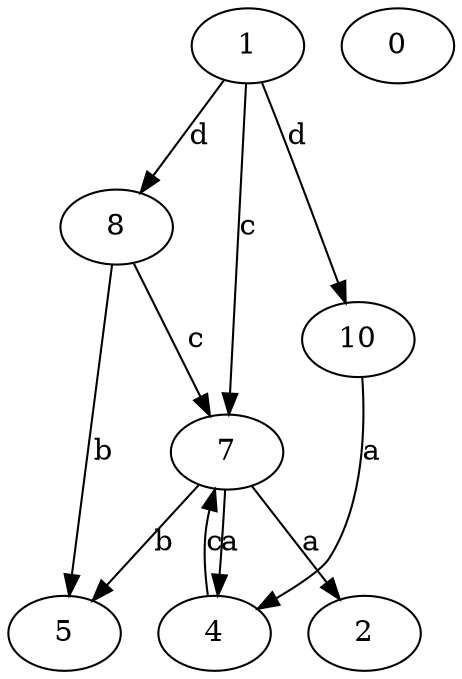 strict digraph  {
2;
4;
0;
5;
7;
8;
1;
10;
4 -> 7  [label=c];
7 -> 2  [label=a];
7 -> 4  [label=a];
7 -> 5  [label=b];
8 -> 5  [label=b];
8 -> 7  [label=c];
1 -> 7  [label=c];
1 -> 8  [label=d];
1 -> 10  [label=d];
10 -> 4  [label=a];
}

